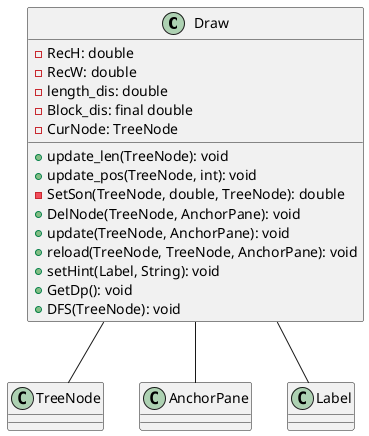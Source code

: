 @startuml

class Draw {
    -RecH: double
    -RecW: double
    -length_dis: double
    -Block_dis: final double
    -CurNode: TreeNode
    +update_len(TreeNode): void
    +update_pos(TreeNode, int): void
    -SetSon(TreeNode, double, TreeNode): double
    +DelNode(TreeNode, AnchorPane): void
    +update(TreeNode, AnchorPane): void
    +reload(TreeNode, TreeNode, AnchorPane): void
    +setHint(Label, String): void
    +GetDp(): void
    +DFS(TreeNode): void
}

Draw -- TreeNode
Draw -- AnchorPane
Draw -- Label

@enduml

